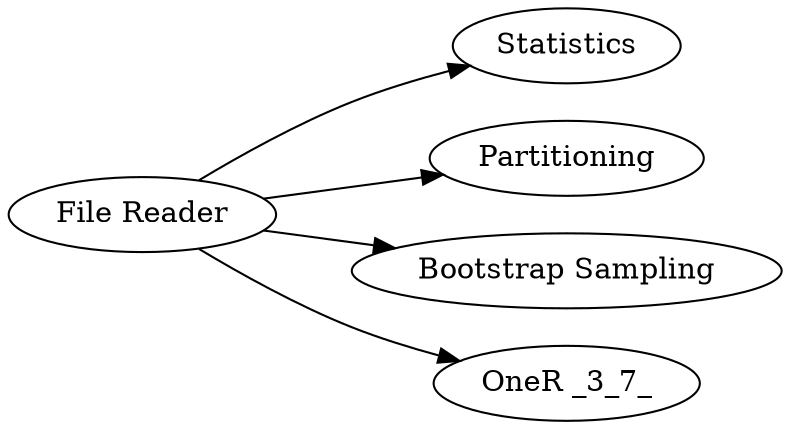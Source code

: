 digraph {
	1 [label="File Reader"]
	2 [label=Statistics]
	3 [label=Partitioning]
	4 [label="Bootstrap Sampling"]
	5 [label="OneR _3_7_"]
	1 -> 3
	1 -> 2
	1 -> 5
	1 -> 4
	rankdir=LR
}
